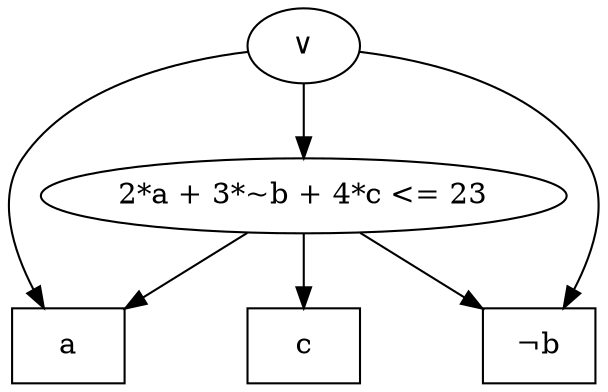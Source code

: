 digraph G {
  id0 [shape=box, label="a"];
  id1 [shape=box, label="¬b"];
  id2 [shape=box, label="c"];
  id3 [label="2*a + 3*~b + 4*c <= 23"];
  id3 -> id0;
  id3 -> id1;
  id3 -> id2;
  id4 [label="∨"];
  id4 -> id0;
  id4 -> id1;
  id4 -> id3;
}
